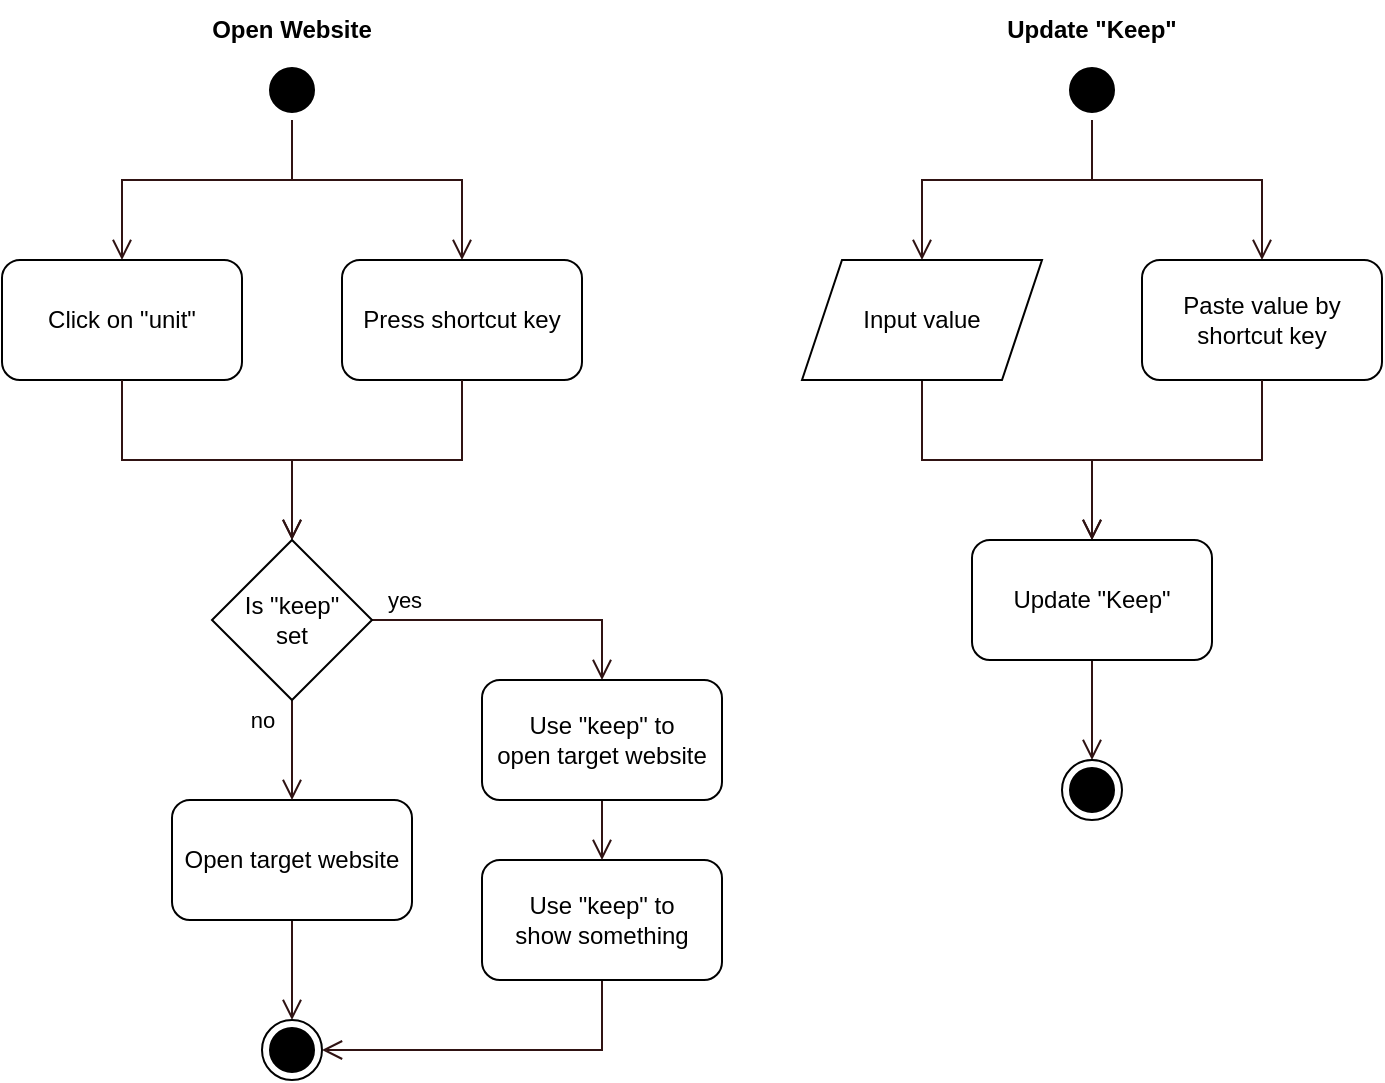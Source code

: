 <mxfile version="20.8.16" type="device" pages="2"><diagram id="cfe7NWuaw1Xi8ksoKQyK" name="Activity Diagram"><mxGraphModel dx="1595" dy="859" grid="1" gridSize="10" guides="1" tooltips="1" connect="1" arrows="1" fold="1" page="1" pageScale="1" pageWidth="827" pageHeight="1169" math="0" shadow="0"><root><mxCell id="0"/><mxCell id="1" parent="0"/><mxCell id="J1GehETOV6Kgz9Dr6ezq-1" value="" style="ellipse;html=1;shape=startState;fillColor=#000000;strokeColor=#000000;" parent="1" vertex="1"><mxGeometry x="170" y="70" width="30" height="30" as="geometry"/></mxCell><mxCell id="J1GehETOV6Kgz9Dr6ezq-2" value="" style="edgeStyle=orthogonalEdgeStyle;html=1;verticalAlign=bottom;endArrow=open;endSize=8;strokeColor=#301313;rounded=0;" parent="1" source="J1GehETOV6Kgz9Dr6ezq-1" target="J1GehETOV6Kgz9Dr6ezq-3" edge="1"><mxGeometry relative="1" as="geometry"><mxPoint x="100" y="170" as="targetPoint"/><Array as="points"><mxPoint x="185" y="130"/><mxPoint x="100" y="130"/></Array></mxGeometry></mxCell><mxCell id="J1GehETOV6Kgz9Dr6ezq-3" value="Click on &quot;unit&quot;" style="rounded=1;whiteSpace=wrap;html=1;strokeColor=#000000;" parent="1" vertex="1"><mxGeometry x="40" y="170" width="120" height="60" as="geometry"/></mxCell><mxCell id="J1GehETOV6Kgz9Dr6ezq-5" value="" style="edgeStyle=orthogonalEdgeStyle;html=1;verticalAlign=bottom;endArrow=open;endSize=8;strokeColor=#301313;rounded=0;" parent="1" source="J1GehETOV6Kgz9Dr6ezq-3" target="J1GehETOV6Kgz9Dr6ezq-25" edge="1"><mxGeometry relative="1" as="geometry"><mxPoint x="185" y="310" as="targetPoint"/><mxPoint x="110" y="120" as="sourcePoint"/><Array as="points"><mxPoint x="100" y="270"/><mxPoint x="185" y="270"/></Array></mxGeometry></mxCell><mxCell id="J1GehETOV6Kgz9Dr6ezq-11" value="" style="edgeStyle=orthogonalEdgeStyle;html=1;verticalAlign=bottom;endArrow=open;endSize=8;strokeColor=#301313;rounded=0;" parent="1" source="J1GehETOV6Kgz9Dr6ezq-1" target="J1GehETOV6Kgz9Dr6ezq-12" edge="1"><mxGeometry relative="1" as="geometry"><mxPoint x="260" y="170" as="targetPoint"/><mxPoint x="270" y="110" as="sourcePoint"/><Array as="points"><mxPoint x="185" y="130"/><mxPoint x="270" y="130"/></Array></mxGeometry></mxCell><mxCell id="J1GehETOV6Kgz9Dr6ezq-12" value="Press shortcut key" style="rounded=1;whiteSpace=wrap;html=1;strokeColor=#000000;" parent="1" vertex="1"><mxGeometry x="210" y="170" width="120" height="60" as="geometry"/></mxCell><mxCell id="J1GehETOV6Kgz9Dr6ezq-15" value="" style="edgeStyle=orthogonalEdgeStyle;html=1;verticalAlign=bottom;endArrow=open;endSize=8;strokeColor=#301313;rounded=0;" parent="1" source="J1GehETOV6Kgz9Dr6ezq-12" target="J1GehETOV6Kgz9Dr6ezq-25" edge="1"><mxGeometry x="1" y="-68" relative="1" as="geometry"><mxPoint x="185" y="310" as="targetPoint"/><mxPoint x="270" y="120" as="sourcePoint"/><Array as="points"><mxPoint x="270" y="270"/><mxPoint x="185" y="270"/></Array><mxPoint x="-55" y="28" as="offset"/></mxGeometry></mxCell><mxCell id="J1GehETOV6Kgz9Dr6ezq-21" style="edgeStyle=orthogonalEdgeStyle;rounded=0;orthogonalLoop=1;jettySize=auto;html=1;strokeColor=#301313;endArrow=open;endFill=0;endSize=8;" parent="1" source="J1GehETOV6Kgz9Dr6ezq-22" target="J1GehETOV6Kgz9Dr6ezq-23" edge="1"><mxGeometry relative="1" as="geometry"/></mxCell><mxCell id="J1GehETOV6Kgz9Dr6ezq-22" value="Open target website" style="rounded=1;whiteSpace=wrap;html=1;strokeColor=#000000;" parent="1" vertex="1"><mxGeometry x="125" y="440" width="120" height="60" as="geometry"/></mxCell><mxCell id="J1GehETOV6Kgz9Dr6ezq-23" value="" style="ellipse;html=1;shape=endState;fillColor=#000000;strokeColor=#000000;" parent="1" vertex="1"><mxGeometry x="170" y="550" width="30" height="30" as="geometry"/></mxCell><mxCell id="J1GehETOV6Kgz9Dr6ezq-26" style="edgeStyle=orthogonalEdgeStyle;rounded=0;orthogonalLoop=1;jettySize=auto;html=1;strokeColor=#301313;endArrow=open;endFill=0;endSize=8;" parent="1" source="J1GehETOV6Kgz9Dr6ezq-25" target="J1GehETOV6Kgz9Dr6ezq-22" edge="1"><mxGeometry relative="1" as="geometry"/></mxCell><mxCell id="J1GehETOV6Kgz9Dr6ezq-27" value="no" style="edgeLabel;html=1;align=center;verticalAlign=middle;resizable=0;points=[];" parent="J1GehETOV6Kgz9Dr6ezq-26" vertex="1" connectable="0"><mxGeometry x="-0.767" y="1" relative="1" as="geometry"><mxPoint x="-16" y="4" as="offset"/></mxGeometry></mxCell><mxCell id="J1GehETOV6Kgz9Dr6ezq-29" style="edgeStyle=orthogonalEdgeStyle;rounded=0;orthogonalLoop=1;jettySize=auto;html=1;strokeColor=#301313;endArrow=open;endFill=0;endSize=8;" parent="1" source="J1GehETOV6Kgz9Dr6ezq-25" target="J1GehETOV6Kgz9Dr6ezq-32" edge="1"><mxGeometry relative="1" as="geometry"><Array as="points"><mxPoint x="340" y="350"/></Array></mxGeometry></mxCell><mxCell id="J1GehETOV6Kgz9Dr6ezq-31" value="yes" style="edgeLabel;html=1;align=center;verticalAlign=middle;resizable=0;points=[];" parent="J1GehETOV6Kgz9Dr6ezq-29" vertex="1" connectable="0"><mxGeometry x="-0.663" y="-2" relative="1" as="geometry"><mxPoint x="-9" y="-12" as="offset"/></mxGeometry></mxCell><mxCell id="J1GehETOV6Kgz9Dr6ezq-25" value="Is &quot;keep&quot;&lt;br&gt;set" style="rhombus;whiteSpace=wrap;html=1;strokeColor=#000000;" parent="1" vertex="1"><mxGeometry x="145" y="310" width="80" height="80" as="geometry"/></mxCell><mxCell id="J1GehETOV6Kgz9Dr6ezq-30" style="edgeStyle=orthogonalEdgeStyle;rounded=0;orthogonalLoop=1;jettySize=auto;html=1;entryX=1;entryY=0.5;entryDx=0;entryDy=0;strokeColor=#301313;endArrow=open;endFill=0;endSize=8;" parent="1" source="J1GehETOV6Kgz9Dr6ezq-28" target="J1GehETOV6Kgz9Dr6ezq-23" edge="1"><mxGeometry relative="1" as="geometry"><Array as="points"><mxPoint x="340" y="565"/></Array></mxGeometry></mxCell><mxCell id="J1GehETOV6Kgz9Dr6ezq-28" value="Use &quot;keep&quot; to&lt;br style=&quot;border-color: var(--border-color);&quot;&gt;show something" style="rounded=1;whiteSpace=wrap;html=1;strokeColor=#000000;" parent="1" vertex="1"><mxGeometry x="280" y="470" width="120" height="60" as="geometry"/></mxCell><mxCell id="J1GehETOV6Kgz9Dr6ezq-33" style="edgeStyle=orthogonalEdgeStyle;rounded=0;orthogonalLoop=1;jettySize=auto;html=1;strokeColor=#301313;endArrow=open;endFill=0;endSize=8;" parent="1" source="J1GehETOV6Kgz9Dr6ezq-32" target="J1GehETOV6Kgz9Dr6ezq-28" edge="1"><mxGeometry relative="1" as="geometry"/></mxCell><mxCell id="J1GehETOV6Kgz9Dr6ezq-32" value="Use &quot;keep&quot; to&lt;br style=&quot;border-color: var(--border-color);&quot;&gt;open target website" style="rounded=1;whiteSpace=wrap;html=1;strokeColor=#000000;" parent="1" vertex="1"><mxGeometry x="280" y="380" width="120" height="60" as="geometry"/></mxCell><mxCell id="J1GehETOV6Kgz9Dr6ezq-35" value="Open Website" style="text;html=1;strokeColor=none;fillColor=none;align=center;verticalAlign=middle;whiteSpace=wrap;rounded=0;fontStyle=1" parent="1" vertex="1"><mxGeometry x="140" y="40" width="90" height="30" as="geometry"/></mxCell><mxCell id="J1GehETOV6Kgz9Dr6ezq-42" value="" style="ellipse;html=1;shape=startState;fillColor=#000000;strokeColor=#000000;" parent="1" vertex="1"><mxGeometry x="570" y="70" width="30" height="30" as="geometry"/></mxCell><mxCell id="J1GehETOV6Kgz9Dr6ezq-43" value="" style="edgeStyle=orthogonalEdgeStyle;html=1;verticalAlign=bottom;endArrow=open;endSize=8;strokeColor=#301313;rounded=0;" parent="1" source="J1GehETOV6Kgz9Dr6ezq-42" target="J1GehETOV6Kgz9Dr6ezq-50" edge="1"><mxGeometry relative="1" as="geometry"><mxPoint x="500.0" y="170.0" as="targetPoint"/><Array as="points"><mxPoint x="585" y="130"/><mxPoint x="500" y="130"/></Array></mxGeometry></mxCell><mxCell id="J1GehETOV6Kgz9Dr6ezq-45" value="" style="edgeStyle=orthogonalEdgeStyle;html=1;verticalAlign=bottom;endArrow=open;endSize=8;strokeColor=#301313;rounded=0;" parent="1" source="J1GehETOV6Kgz9Dr6ezq-50" edge="1"><mxGeometry relative="1" as="geometry"><mxPoint x="585" y="310" as="targetPoint"/><mxPoint x="500.0" y="230.0" as="sourcePoint"/><Array as="points"><mxPoint x="500" y="270"/><mxPoint x="585" y="270"/></Array></mxGeometry></mxCell><mxCell id="J1GehETOV6Kgz9Dr6ezq-46" value="" style="edgeStyle=orthogonalEdgeStyle;html=1;verticalAlign=bottom;endArrow=open;endSize=8;strokeColor=#301313;rounded=0;" parent="1" source="J1GehETOV6Kgz9Dr6ezq-42" target="J1GehETOV6Kgz9Dr6ezq-47" edge="1"><mxGeometry relative="1" as="geometry"><mxPoint x="660" y="170" as="targetPoint"/><mxPoint x="670" y="110" as="sourcePoint"/><Array as="points"><mxPoint x="585" y="130"/><mxPoint x="670" y="130"/></Array></mxGeometry></mxCell><mxCell id="J1GehETOV6Kgz9Dr6ezq-47" value="Paste value by&lt;br&gt;shortcut key" style="rounded=1;whiteSpace=wrap;html=1;strokeColor=#000000;" parent="1" vertex="1"><mxGeometry x="610" y="170" width="120" height="60" as="geometry"/></mxCell><mxCell id="J1GehETOV6Kgz9Dr6ezq-48" value="" style="edgeStyle=orthogonalEdgeStyle;html=1;verticalAlign=bottom;endArrow=open;endSize=8;strokeColor=#301313;rounded=0;" parent="1" source="J1GehETOV6Kgz9Dr6ezq-47" target="IucL2KY5DEb1T0exOgYW-1" edge="1"><mxGeometry x="1" y="-68" relative="1" as="geometry"><mxPoint x="585" y="310" as="targetPoint"/><mxPoint x="670" y="120" as="sourcePoint"/><Array as="points"><mxPoint x="670" y="270"/><mxPoint x="585" y="270"/></Array><mxPoint x="-55" y="28" as="offset"/></mxGeometry></mxCell><mxCell id="J1GehETOV6Kgz9Dr6ezq-49" value="Update &quot;Keep&quot;" style="text;html=1;strokeColor=none;fillColor=none;align=center;verticalAlign=middle;whiteSpace=wrap;rounded=0;fontStyle=1" parent="1" vertex="1"><mxGeometry x="540" y="40" width="90" height="30" as="geometry"/></mxCell><mxCell id="J1GehETOV6Kgz9Dr6ezq-50" value="Input value" style="shape=parallelogram;perimeter=parallelogramPerimeter;whiteSpace=wrap;html=1;fixedSize=1;strokeColor=#000000;" parent="1" vertex="1"><mxGeometry x="440" y="170" width="120" height="60" as="geometry"/></mxCell><mxCell id="IucL2KY5DEb1T0exOgYW-3" style="edgeStyle=orthogonalEdgeStyle;rounded=0;orthogonalLoop=1;jettySize=auto;html=1;strokeColor=#301313;endArrow=open;endFill=0;endSize=8;" parent="1" source="IucL2KY5DEb1T0exOgYW-1" target="IucL2KY5DEb1T0exOgYW-2" edge="1"><mxGeometry relative="1" as="geometry"/></mxCell><mxCell id="IucL2KY5DEb1T0exOgYW-1" value="Update &quot;Keep&quot;" style="rounded=1;whiteSpace=wrap;html=1;strokeColor=#000000;" parent="1" vertex="1"><mxGeometry x="525" y="310" width="120" height="60" as="geometry"/></mxCell><mxCell id="IucL2KY5DEb1T0exOgYW-2" value="" style="ellipse;html=1;shape=endState;fillColor=#000000;strokeColor=#000000;" parent="1" vertex="1"><mxGeometry x="570" y="420" width="30" height="30" as="geometry"/></mxCell></root></mxGraphModel></diagram><diagram id="wuqxfKKHhSlu5Ifw84vG" name="Flow Chart"><mxGraphModel dx="1100" dy="592" grid="1" gridSize="10" guides="1" tooltips="1" connect="1" arrows="1" fold="1" page="1" pageScale="1" pageWidth="827" pageHeight="1169" math="0" shadow="0"><root><mxCell id="0"/><mxCell id="1" parent="0"/><mxCell id="Fa7xGTw8XZiA0ZQ755TL-1" value="" style="ellipse;html=1;shape=startState;fillColor=#000000;strokeColor=#000000;" parent="1" vertex="1"><mxGeometry x="170" y="70" width="30" height="30" as="geometry"/></mxCell><mxCell id="Fa7xGTw8XZiA0ZQ755TL-2" value="" style="edgeStyle=orthogonalEdgeStyle;html=1;verticalAlign=bottom;endArrow=open;endSize=8;strokeColor=#301313;rounded=0;" parent="1" source="Fa7xGTw8XZiA0ZQ755TL-1" target="Fa7xGTw8XZiA0ZQ755TL-3" edge="1"><mxGeometry relative="1" as="geometry"><mxPoint x="100" y="170" as="targetPoint"/><Array as="points"><mxPoint x="185" y="130"/><mxPoint x="100" y="130"/></Array></mxGeometry></mxCell><mxCell id="Fa7xGTw8XZiA0ZQ755TL-3" value="Click on &quot;unit&quot;" style="rounded=1;whiteSpace=wrap;html=1;strokeColor=#000000;" parent="1" vertex="1"><mxGeometry x="40" y="170" width="120" height="60" as="geometry"/></mxCell><mxCell id="Fa7xGTw8XZiA0ZQ755TL-4" value="" style="edgeStyle=orthogonalEdgeStyle;html=1;verticalAlign=bottom;endArrow=open;endSize=8;strokeColor=#301313;rounded=0;" parent="1" source="Fa7xGTw8XZiA0ZQ755TL-3" target="Fa7xGTw8XZiA0ZQ755TL-15" edge="1"><mxGeometry relative="1" as="geometry"><mxPoint x="185" y="310" as="targetPoint"/><mxPoint x="110" y="120" as="sourcePoint"/><Array as="points"><mxPoint x="100" y="270"/><mxPoint x="185" y="270"/></Array></mxGeometry></mxCell><mxCell id="Fa7xGTw8XZiA0ZQ755TL-5" value="" style="edgeStyle=orthogonalEdgeStyle;html=1;verticalAlign=bottom;endArrow=open;endSize=8;strokeColor=#301313;rounded=0;" parent="1" source="Fa7xGTw8XZiA0ZQ755TL-1" target="Fa7xGTw8XZiA0ZQ755TL-6" edge="1"><mxGeometry relative="1" as="geometry"><mxPoint x="260" y="170" as="targetPoint"/><mxPoint x="270" y="110" as="sourcePoint"/><Array as="points"><mxPoint x="185" y="130"/><mxPoint x="270" y="130"/></Array></mxGeometry></mxCell><mxCell id="Fa7xGTw8XZiA0ZQ755TL-6" value="Press shortcut key" style="rounded=1;whiteSpace=wrap;html=1;strokeColor=#000000;" parent="1" vertex="1"><mxGeometry x="210" y="170" width="120" height="60" as="geometry"/></mxCell><mxCell id="Fa7xGTw8XZiA0ZQ755TL-7" value="" style="edgeStyle=orthogonalEdgeStyle;html=1;verticalAlign=bottom;endArrow=open;endSize=8;strokeColor=#301313;rounded=0;" parent="1" source="Fa7xGTw8XZiA0ZQ755TL-6" target="Fa7xGTw8XZiA0ZQ755TL-15" edge="1"><mxGeometry x="1" y="-68" relative="1" as="geometry"><mxPoint x="185" y="310" as="targetPoint"/><mxPoint x="270" y="120" as="sourcePoint"/><Array as="points"><mxPoint x="270" y="270"/><mxPoint x="185" y="270"/></Array><mxPoint x="-55" y="28" as="offset"/></mxGeometry></mxCell><mxCell id="Fa7xGTw8XZiA0ZQ755TL-8" style="edgeStyle=orthogonalEdgeStyle;rounded=0;orthogonalLoop=1;jettySize=auto;html=1;strokeColor=#301313;endArrow=open;endFill=0;endSize=8;" parent="1" source="Fa7xGTw8XZiA0ZQ755TL-9" target="Sf-37ugcX-kivC9I1aps-1" edge="1"><mxGeometry relative="1" as="geometry"><mxPoint x="185" y="550" as="targetPoint"/></mxGeometry></mxCell><mxCell id="Fa7xGTw8XZiA0ZQ755TL-9" value="Open target website" style="rounded=1;whiteSpace=wrap;html=1;strokeColor=#000000;" parent="1" vertex="1"><mxGeometry x="125" y="440" width="120" height="60" as="geometry"/></mxCell><mxCell id="Fa7xGTw8XZiA0ZQ755TL-11" style="edgeStyle=orthogonalEdgeStyle;rounded=0;orthogonalLoop=1;jettySize=auto;html=1;strokeColor=#301313;endArrow=open;endFill=0;endSize=8;" parent="1" source="Fa7xGTw8XZiA0ZQ755TL-15" target="Fa7xGTw8XZiA0ZQ755TL-9" edge="1"><mxGeometry relative="1" as="geometry"/></mxCell><mxCell id="Fa7xGTw8XZiA0ZQ755TL-12" value="no" style="edgeLabel;html=1;align=center;verticalAlign=middle;resizable=0;points=[];" parent="Fa7xGTw8XZiA0ZQ755TL-11" vertex="1" connectable="0"><mxGeometry x="-0.767" y="1" relative="1" as="geometry"><mxPoint x="-16" y="4" as="offset"/></mxGeometry></mxCell><mxCell id="Fa7xGTw8XZiA0ZQ755TL-13" style="edgeStyle=orthogonalEdgeStyle;rounded=0;orthogonalLoop=1;jettySize=auto;html=1;strokeColor=#301313;endArrow=open;endFill=0;endSize=8;" parent="1" source="Fa7xGTw8XZiA0ZQ755TL-15" target="Sf-37ugcX-kivC9I1aps-5" edge="1"><mxGeometry relative="1" as="geometry"><Array as="points"><mxPoint x="340" y="350"/></Array><mxPoint x="390.0" y="420" as="targetPoint"/></mxGeometry></mxCell><mxCell id="Fa7xGTw8XZiA0ZQ755TL-14" value="yes" style="edgeLabel;html=1;align=center;verticalAlign=middle;resizable=0;points=[];" parent="Fa7xGTw8XZiA0ZQ755TL-13" vertex="1" connectable="0"><mxGeometry x="-0.663" y="-2" relative="1" as="geometry"><mxPoint x="-14" y="-12" as="offset"/></mxGeometry></mxCell><mxCell id="Fa7xGTw8XZiA0ZQ755TL-15" value="Is &quot;keep&quot;&lt;br&gt;set" style="rhombus;whiteSpace=wrap;html=1;strokeColor=#000000;" parent="1" vertex="1"><mxGeometry x="145" y="310" width="80" height="80" as="geometry"/></mxCell><mxCell id="Fa7xGTw8XZiA0ZQ755TL-20" value="Open Website" style="text;html=1;strokeColor=none;fillColor=none;align=center;verticalAlign=middle;whiteSpace=wrap;rounded=0;fontStyle=1" parent="1" vertex="1"><mxGeometry x="140" y="40" width="90" height="30" as="geometry"/></mxCell><mxCell id="Fa7xGTw8XZiA0ZQ755TL-21" value="" style="ellipse;html=1;shape=startState;fillColor=#000000;strokeColor=#000000;" parent="1" vertex="1"><mxGeometry x="1050" y="80" width="30" height="30" as="geometry"/></mxCell><mxCell id="Fa7xGTw8XZiA0ZQ755TL-22" value="" style="edgeStyle=orthogonalEdgeStyle;html=1;verticalAlign=bottom;endArrow=open;endSize=8;strokeColor=#301313;rounded=0;" parent="1" source="Fa7xGTw8XZiA0ZQ755TL-21" target="Fa7xGTw8XZiA0ZQ755TL-28" edge="1"><mxGeometry relative="1" as="geometry"><mxPoint x="980.0" y="180.0" as="targetPoint"/><Array as="points"><mxPoint x="1065" y="140"/><mxPoint x="980" y="140"/></Array></mxGeometry></mxCell><mxCell id="Fa7xGTw8XZiA0ZQ755TL-23" value="" style="edgeStyle=orthogonalEdgeStyle;html=1;verticalAlign=bottom;endArrow=open;endSize=8;strokeColor=#301313;rounded=0;" parent="1" source="Fa7xGTw8XZiA0ZQ755TL-28" edge="1"><mxGeometry relative="1" as="geometry"><mxPoint x="1065.0" y="320" as="targetPoint"/><mxPoint x="980.0" y="240.0" as="sourcePoint"/><Array as="points"><mxPoint x="980" y="280"/><mxPoint x="1065" y="280"/></Array></mxGeometry></mxCell><mxCell id="Fa7xGTw8XZiA0ZQ755TL-24" value="" style="edgeStyle=orthogonalEdgeStyle;html=1;verticalAlign=bottom;endArrow=open;endSize=8;strokeColor=#301313;rounded=0;" parent="1" source="Fa7xGTw8XZiA0ZQ755TL-21" target="Fa7xGTw8XZiA0ZQ755TL-25" edge="1"><mxGeometry relative="1" as="geometry"><mxPoint x="1140" y="180" as="targetPoint"/><mxPoint x="1150" y="120" as="sourcePoint"/><Array as="points"><mxPoint x="1065" y="140"/><mxPoint x="1150" y="140"/></Array></mxGeometry></mxCell><mxCell id="Fa7xGTw8XZiA0ZQ755TL-25" value="Paste value by&lt;br&gt;shortcut key" style="rounded=1;whiteSpace=wrap;html=1;strokeColor=#000000;" parent="1" vertex="1"><mxGeometry x="1090" y="180" width="120" height="60" as="geometry"/></mxCell><mxCell id="Fa7xGTw8XZiA0ZQ755TL-26" value="" style="edgeStyle=orthogonalEdgeStyle;html=1;verticalAlign=bottom;endArrow=open;endSize=8;strokeColor=#301313;rounded=0;" parent="1" source="Fa7xGTw8XZiA0ZQ755TL-25" target="Fa7xGTw8XZiA0ZQ755TL-30" edge="1"><mxGeometry x="1" y="-68" relative="1" as="geometry"><mxPoint x="1065" y="320" as="targetPoint"/><mxPoint x="1150" y="130" as="sourcePoint"/><Array as="points"><mxPoint x="1150" y="280"/><mxPoint x="1065" y="280"/></Array><mxPoint x="-55" y="28" as="offset"/></mxGeometry></mxCell><mxCell id="Fa7xGTw8XZiA0ZQ755TL-27" value="Update &quot;Keep&quot;" style="text;html=1;strokeColor=none;fillColor=none;align=center;verticalAlign=middle;whiteSpace=wrap;rounded=0;fontStyle=1" parent="1" vertex="1"><mxGeometry x="1020" y="50" width="90" height="30" as="geometry"/></mxCell><mxCell id="Fa7xGTw8XZiA0ZQ755TL-28" value="Input value" style="shape=parallelogram;perimeter=parallelogramPerimeter;whiteSpace=wrap;html=1;fixedSize=1;strokeColor=#000000;" parent="1" vertex="1"><mxGeometry x="920" y="180" width="120" height="60" as="geometry"/></mxCell><mxCell id="Fa7xGTw8XZiA0ZQ755TL-29" style="edgeStyle=orthogonalEdgeStyle;rounded=0;orthogonalLoop=1;jettySize=auto;html=1;strokeColor=#301313;endArrow=open;endFill=0;endSize=8;" parent="1" source="Fa7xGTw8XZiA0ZQ755TL-30" target="XCnW3g61qpNOBesCAd1A-1" edge="1"><mxGeometry relative="1" as="geometry"><mxPoint x="1065.0" y="430" as="targetPoint"/></mxGeometry></mxCell><mxCell id="Fa7xGTw8XZiA0ZQ755TL-30" value="Update &quot;Keep&quot;" style="rounded=1;whiteSpace=wrap;html=1;strokeColor=#000000;" parent="1" vertex="1"><mxGeometry x="1005" y="320" width="120" height="60" as="geometry"/></mxCell><mxCell id="XCnW3g61qpNOBesCAd1A-3" style="edgeStyle=orthogonalEdgeStyle;rounded=0;orthogonalLoop=1;jettySize=auto;html=1;strokeColor=#301313;endArrow=open;endFill=0;endSize=8;" parent="1" source="XCnW3g61qpNOBesCAd1A-1" target="XCnW3g61qpNOBesCAd1A-2" edge="1"><mxGeometry relative="1" as="geometry"/></mxCell><mxCell id="XCnW3g61qpNOBesCAd1A-1" value="Synchronize&lt;br&gt;&quot;keep&quot; to other tabs" style="rounded=1;whiteSpace=wrap;html=1;strokeColor=#000000;" parent="1" vertex="1"><mxGeometry x="1005" y="430" width="120" height="60" as="geometry"/></mxCell><mxCell id="XCnW3g61qpNOBesCAd1A-2" value="" style="ellipse;html=1;shape=endState;fillColor=#000000;strokeColor=#000000;" parent="1" vertex="1"><mxGeometry x="1050" y="530" width="30" height="30" as="geometry"/></mxCell><mxCell id="JL0r6j8rWLSOt47h_1Fk-8" style="edgeStyle=orthogonalEdgeStyle;rounded=0;orthogonalLoop=1;jettySize=auto;html=1;strokeColor=#301313;endArrow=open;endFill=0;endSize=8;" parent="1" source="O5EGcjss-7IUwMYId5IW-1" target="JL0r6j8rWLSOt47h_1Fk-6" edge="1"><mxGeometry relative="1" as="geometry"/></mxCell><mxCell id="O5EGcjss-7IUwMYId5IW-1" value="" style="ellipse;html=1;shape=startState;fillColor=#000000;strokeColor=#000000;" parent="1" vertex="1"><mxGeometry x="605" y="70" width="30" height="30" as="geometry"/></mxCell><mxCell id="O5EGcjss-7IUwMYId5IW-2" value="Run Code" style="text;html=1;strokeColor=none;fillColor=none;align=center;verticalAlign=middle;whiteSpace=wrap;rounded=0;fontStyle=1" parent="1" vertex="1"><mxGeometry x="565" y="40" width="110" height="30" as="geometry"/></mxCell><mxCell id="Sf-37ugcX-kivC9I1aps-3" style="edgeStyle=orthogonalEdgeStyle;rounded=0;orthogonalLoop=1;jettySize=auto;html=1;strokeColor=#301313;endArrow=open;endFill=0;endSize=8;" parent="1" source="Sf-37ugcX-kivC9I1aps-1" target="Sf-37ugcX-kivC9I1aps-2" edge="1"><mxGeometry relative="1" as="geometry"/></mxCell><mxCell id="Sf-37ugcX-kivC9I1aps-1" value="Run code" style="rounded=1;whiteSpace=wrap;html=1;strokeColor=#000000;" parent="1" vertex="1"><mxGeometry x="125" y="550" width="120" height="60" as="geometry"/></mxCell><mxCell id="Sf-37ugcX-kivC9I1aps-2" value="" style="ellipse;html=1;shape=endState;fillColor=#000000;strokeColor=#000000;" parent="1" vertex="1"><mxGeometry x="170" y="660" width="30" height="30" as="geometry"/></mxCell><mxCell id="Sf-37ugcX-kivC9I1aps-4" style="edgeStyle=orthogonalEdgeStyle;rounded=0;orthogonalLoop=1;jettySize=auto;html=1;strokeColor=#301313;endArrow=open;endFill=0;endSize=8;" parent="1" source="Sf-37ugcX-kivC9I1aps-5" target="Q-BS7HvbmrmjcvGf9Hj1-1" edge="1"><mxGeometry relative="1" as="geometry"><mxPoint x="340" y="550" as="targetPoint"/></mxGeometry></mxCell><mxCell id="Sf-37ugcX-kivC9I1aps-5" value="Use &quot;keep&quot; to&lt;br style=&quot;border-color: var(--border-color);&quot;&gt;replace all keywords&lt;br style=&quot;border-color: var(--border-color);&quot;&gt;in the URL" style="rounded=1;whiteSpace=wrap;html=1;strokeColor=#000000;" parent="1" vertex="1"><mxGeometry x="280" y="390" width="120" height="60" as="geometry"/></mxCell><mxCell id="Sf-37ugcX-kivC9I1aps-6" style="edgeStyle=orthogonalEdgeStyle;rounded=0;orthogonalLoop=1;jettySize=auto;html=1;strokeColor=#301313;endArrow=open;endFill=0;endSize=8;" parent="1" source="Sf-37ugcX-kivC9I1aps-7" target="Sf-37ugcX-kivC9I1aps-2" edge="1"><mxGeometry relative="1" as="geometry"><mxPoint x="340" y="660" as="targetPoint"/><Array as="points"><mxPoint x="340" y="675"/></Array></mxGeometry></mxCell><mxCell id="Sf-37ugcX-kivC9I1aps-7" value="Use &quot;keep&quot; to&lt;br style=&quot;border-color: var(--border-color);&quot;&gt;run code" style="rounded=1;whiteSpace=wrap;html=1;strokeColor=#000000;" parent="1" vertex="1"><mxGeometry x="280" y="585" width="120" height="60" as="geometry"/></mxCell><mxCell id="JL0r6j8rWLSOt47h_1Fk-2" style="edgeStyle=orthogonalEdgeStyle;rounded=0;orthogonalLoop=1;jettySize=auto;html=1;strokeColor=#301313;endArrow=open;endFill=0;endSize=8;" parent="1" source="JL0r6j8rWLSOt47h_1Fk-6" target="JL0r6j8rWLSOt47h_1Fk-30" edge="1"><mxGeometry relative="1" as="geometry"><mxPoint x="620" y="270" as="targetPoint"/></mxGeometry></mxCell><mxCell id="JL0r6j8rWLSOt47h_1Fk-3" value="yes" style="edgeLabel;html=1;align=center;verticalAlign=middle;resizable=0;points=[];" parent="JL0r6j8rWLSOt47h_1Fk-2" vertex="1" connectable="0"><mxGeometry x="-0.767" y="1" relative="1" as="geometry"><mxPoint x="-16" y="4" as="offset"/></mxGeometry></mxCell><mxCell id="JL0r6j8rWLSOt47h_1Fk-4" style="edgeStyle=orthogonalEdgeStyle;rounded=0;orthogonalLoop=1;jettySize=auto;html=1;strokeColor=#301313;endArrow=open;endFill=0;endSize=8;" parent="1" source="JL0r6j8rWLSOt47h_1Fk-6" target="JL0r6j8rWLSOt47h_1Fk-29" edge="1"><mxGeometry x="-0.023" y="20" relative="1" as="geometry"><Array as="points"><mxPoint x="480" y="180"/><mxPoint x="480" y="1045"/></Array><mxPoint x="410" y="750" as="targetPoint"/><mxPoint as="offset"/></mxGeometry></mxCell><mxCell id="JL0r6j8rWLSOt47h_1Fk-5" value="no" style="edgeLabel;html=1;align=center;verticalAlign=middle;resizable=0;points=[];" parent="JL0r6j8rWLSOt47h_1Fk-4" vertex="1" connectable="0"><mxGeometry x="-0.663" y="-2" relative="1" as="geometry"><mxPoint x="87" y="-94" as="offset"/></mxGeometry></mxCell><mxCell id="JL0r6j8rWLSOt47h_1Fk-6" value="Is &quot;code&quot;&lt;br&gt;set" style="rhombus;whiteSpace=wrap;html=1;strokeColor=#000000;" parent="1" vertex="1"><mxGeometry x="580" y="140" width="80" height="80" as="geometry"/></mxCell><mxCell id="JL0r6j8rWLSOt47h_1Fk-29" value="" style="ellipse;html=1;shape=endState;fillColor=#000000;strokeColor=#000000;" parent="1" vertex="1"><mxGeometry x="685" y="1030" width="30" height="30" as="geometry"/></mxCell><mxCell id="JL0r6j8rWLSOt47h_1Fk-45" style="edgeStyle=orthogonalEdgeStyle;rounded=0;orthogonalLoop=1;jettySize=auto;html=1;strokeColor=#301313;endArrow=open;endFill=0;endSize=8;" parent="1" source="JL0r6j8rWLSOt47h_1Fk-30" target="JL0r6j8rWLSOt47h_1Fk-35" edge="1"><mxGeometry relative="1" as="geometry"/></mxCell><mxCell id="JL0r6j8rWLSOt47h_1Fk-30" value="Add record&lt;br&gt;to background.js" style="rounded=1;whiteSpace=wrap;html=1;strokeColor=#000000;" parent="1" vertex="1"><mxGeometry x="560" y="270" width="120" height="60" as="geometry"/></mxCell><mxCell id="JL0r6j8rWLSOt47h_1Fk-48" style="edgeStyle=orthogonalEdgeStyle;rounded=0;orthogonalLoop=1;jettySize=auto;html=1;strokeColor=#301313;endArrow=open;endFill=0;endSize=8;" parent="1" source="JL0r6j8rWLSOt47h_1Fk-31" target="JL0r6j8rWLSOt47h_1Fk-29" edge="1"><mxGeometry relative="1" as="geometry"/></mxCell><mxCell id="JL0r6j8rWLSOt47h_1Fk-31" value="Remove record&lt;br&gt;to background.js" style="rounded=1;whiteSpace=wrap;html=1;strokeColor=#000000;" parent="1" vertex="1"><mxGeometry x="640" y="920" width="120" height="60" as="geometry"/></mxCell><mxCell id="JL0r6j8rWLSOt47h_1Fk-32" style="edgeStyle=orthogonalEdgeStyle;rounded=0;orthogonalLoop=1;jettySize=auto;html=1;strokeColor=#301313;endArrow=open;endFill=0;endSize=8;" parent="1" source="JL0r6j8rWLSOt47h_1Fk-35" target="JL0r6j8rWLSOt47h_1Fk-37" edge="1"><mxGeometry relative="1" as="geometry"/></mxCell><mxCell id="JL0r6j8rWLSOt47h_1Fk-33" value="" style="rounded=0;orthogonalLoop=1;jettySize=auto;html=1;strokeColor=#301313;endArrow=open;endFill=0;endSize=8;" parent="1" source="JL0r6j8rWLSOt47h_1Fk-35" target="JL0r6j8rWLSOt47h_1Fk-37" edge="1"><mxGeometry relative="1" as="geometry"/></mxCell><mxCell id="JL0r6j8rWLSOt47h_1Fk-34" value="yes" style="edgeLabel;html=1;align=center;verticalAlign=middle;resizable=0;points=[];" parent="JL0r6j8rWLSOt47h_1Fk-33" vertex="1" connectable="0"><mxGeometry x="-0.442" y="-1" relative="1" as="geometry"><mxPoint x="-14" y="-1" as="offset"/></mxGeometry></mxCell><mxCell id="JL0r6j8rWLSOt47h_1Fk-35" value="Is &quot;keep&quot;&lt;br style=&quot;border-color: var(--border-color);&quot;&gt;set" style="rhombus;whiteSpace=wrap;html=1;strokeColor=#000000;" parent="1" vertex="1"><mxGeometry x="580" y="370" width="80" height="80" as="geometry"/></mxCell><mxCell id="JL0r6j8rWLSOt47h_1Fk-36" style="edgeStyle=none;rounded=0;orthogonalLoop=1;jettySize=auto;html=1;strokeColor=#301313;endArrow=open;endFill=0;endSize=8;" parent="1" source="JL0r6j8rWLSOt47h_1Fk-37" target="JL0r6j8rWLSOt47h_1Fk-39" edge="1"><mxGeometry relative="1" as="geometry"/></mxCell><mxCell id="JL0r6j8rWLSOt47h_1Fk-37" value="Use &quot;keep&quot; to&lt;br style=&quot;border-color: var(--border-color);&quot;&gt;replace all keywords&lt;br&gt;in the code" style="rounded=1;whiteSpace=wrap;html=1;strokeColor=#000000;" parent="1" vertex="1"><mxGeometry x="560" y="500" width="120" height="60" as="geometry"/></mxCell><mxCell id="JL0r6j8rWLSOt47h_1Fk-38" style="edgeStyle=orthogonalEdgeStyle;rounded=0;orthogonalLoop=1;jettySize=auto;html=1;strokeColor=#301313;endArrow=open;endFill=0;endSize=8;" parent="1" source="JL0r6j8rWLSOt47h_1Fk-39" target="JL0r6j8rWLSOt47h_1Fk-52" edge="1"><mxGeometry relative="1" as="geometry"><mxPoint x="700.0" y="730.0" as="targetPoint"/></mxGeometry></mxCell><mxCell id="JL0r6j8rWLSOt47h_1Fk-39" value="Run code" style="rounded=1;whiteSpace=wrap;html=1;strokeColor=#000000;" parent="1" vertex="1"><mxGeometry x="560" y="600" width="120" height="60" as="geometry"/></mxCell><mxCell id="JL0r6j8rWLSOt47h_1Fk-40" style="edgeStyle=orthogonalEdgeStyle;rounded=0;orthogonalLoop=1;jettySize=auto;html=1;strokeColor=#301313;endArrow=open;endFill=0;endSize=8;" parent="1" target="JL0r6j8rWLSOt47h_1Fk-43" edge="1"><mxGeometry relative="1" as="geometry"><Array as="points"><mxPoint x="775" y="410"/></Array><mxPoint x="775.0" y="500.0" as="targetPoint"/><mxPoint x="660" y="410" as="sourcePoint"/></mxGeometry></mxCell><mxCell id="JL0r6j8rWLSOt47h_1Fk-41" value="no" style="edgeLabel;html=1;align=center;verticalAlign=middle;resizable=0;points=[];" parent="JL0r6j8rWLSOt47h_1Fk-40" vertex="1" connectable="0"><mxGeometry x="-0.663" y="-2" relative="1" as="geometry"><mxPoint x="-41" y="-12" as="offset"/></mxGeometry></mxCell><mxCell id="JL0r6j8rWLSOt47h_1Fk-42" style="edgeStyle=orthogonalEdgeStyle;rounded=0;orthogonalLoop=1;jettySize=auto;html=1;strokeColor=#301313;endArrow=open;endFill=0;endSize=8;" parent="1" source="JL0r6j8rWLSOt47h_1Fk-43" target="JL0r6j8rWLSOt47h_1Fk-52" edge="1"><mxGeometry relative="1" as="geometry"><mxPoint x="700.0" y="730.0" as="targetPoint"/></mxGeometry></mxCell><mxCell id="JL0r6j8rWLSOt47h_1Fk-43" value="Run code" style="rounded=1;whiteSpace=wrap;html=1;strokeColor=#000000;" parent="1" vertex="1"><mxGeometry x="720" y="600" width="120" height="60" as="geometry"/></mxCell><mxCell id="JL0r6j8rWLSOt47h_1Fk-46" style="edgeStyle=orthogonalEdgeStyle;rounded=0;orthogonalLoop=1;jettySize=auto;html=1;strokeColor=#301313;endArrow=open;endFill=0;endSize=8;" parent="1" source="JL0r6j8rWLSOt47h_1Fk-52" target="JL0r6j8rWLSOt47h_1Fk-31" edge="1"><mxGeometry relative="1" as="geometry"><mxPoint x="700" y="800" as="sourcePoint"/></mxGeometry></mxCell><mxCell id="JL0r6j8rWLSOt47h_1Fk-50" value="no" style="edgeLabel;html=1;align=center;verticalAlign=middle;resizable=0;points=[];" parent="JL0r6j8rWLSOt47h_1Fk-46" vertex="1" connectable="0"><mxGeometry x="-0.71" y="-1" relative="1" as="geometry"><mxPoint x="-14" y="3" as="offset"/></mxGeometry></mxCell><mxCell id="JL0r6j8rWLSOt47h_1Fk-47" style="edgeStyle=orthogonalEdgeStyle;rounded=0;orthogonalLoop=1;jettySize=auto;html=1;strokeColor=#301313;endArrow=open;endFill=0;endSize=8;" parent="1" source="JL0r6j8rWLSOt47h_1Fk-52" target="JL0r6j8rWLSOt47h_1Fk-35" edge="1"><mxGeometry relative="1" as="geometry"><mxPoint x="615" y="800" as="sourcePoint"/><Array as="points"><mxPoint x="520" y="800"/><mxPoint x="520" y="410"/></Array></mxGeometry></mxCell><mxCell id="JL0r6j8rWLSOt47h_1Fk-49" value="yes" style="edgeLabel;html=1;align=center;verticalAlign=middle;resizable=0;points=[];" parent="JL0r6j8rWLSOt47h_1Fk-47" vertex="1" connectable="0"><mxGeometry x="-0.646" relative="1" as="geometry"><mxPoint x="77" y="-10" as="offset"/></mxGeometry></mxCell><mxCell id="JL0r6j8rWLSOt47h_1Fk-53" value="" style="edgeStyle=orthogonalEdgeStyle;rounded=0;orthogonalLoop=1;jettySize=auto;html=1;strokeColor=#301313;endArrow=open;endFill=0;endSize=8;" parent="1" source="JL0r6j8rWLSOt47h_1Fk-52" target="JL0r6j8rWLSOt47h_1Fk-31" edge="1"><mxGeometry relative="1" as="geometry"/></mxCell><mxCell id="JL0r6j8rWLSOt47h_1Fk-52" value="Is website redirected&lt;br&gt;(code doesn't run out)" style="rhombus;whiteSpace=wrap;html=1;strokeColor=#000000;" parent="1" vertex="1"><mxGeometry x="615" y="730" width="170" height="140" as="geometry"/></mxCell><mxCell id="Q-BS7HvbmrmjcvGf9Hj1-2" value="" style="edgeStyle=orthogonalEdgeStyle;rounded=0;orthogonalLoop=1;jettySize=auto;html=1;strokeColor=#301313;endArrow=open;endFill=0;endSize=8;" parent="1" source="Q-BS7HvbmrmjcvGf9Hj1-1" target="Sf-37ugcX-kivC9I1aps-7" edge="1"><mxGeometry relative="1" as="geometry"/></mxCell><mxCell id="Q-BS7HvbmrmjcvGf9Hj1-1" value="Open this website" style="rounded=1;whiteSpace=wrap;html=1;strokeColor=#000000;" parent="1" vertex="1"><mxGeometry x="280" y="490" width="120" height="60" as="geometry"/></mxCell></root></mxGraphModel></diagram></mxfile>